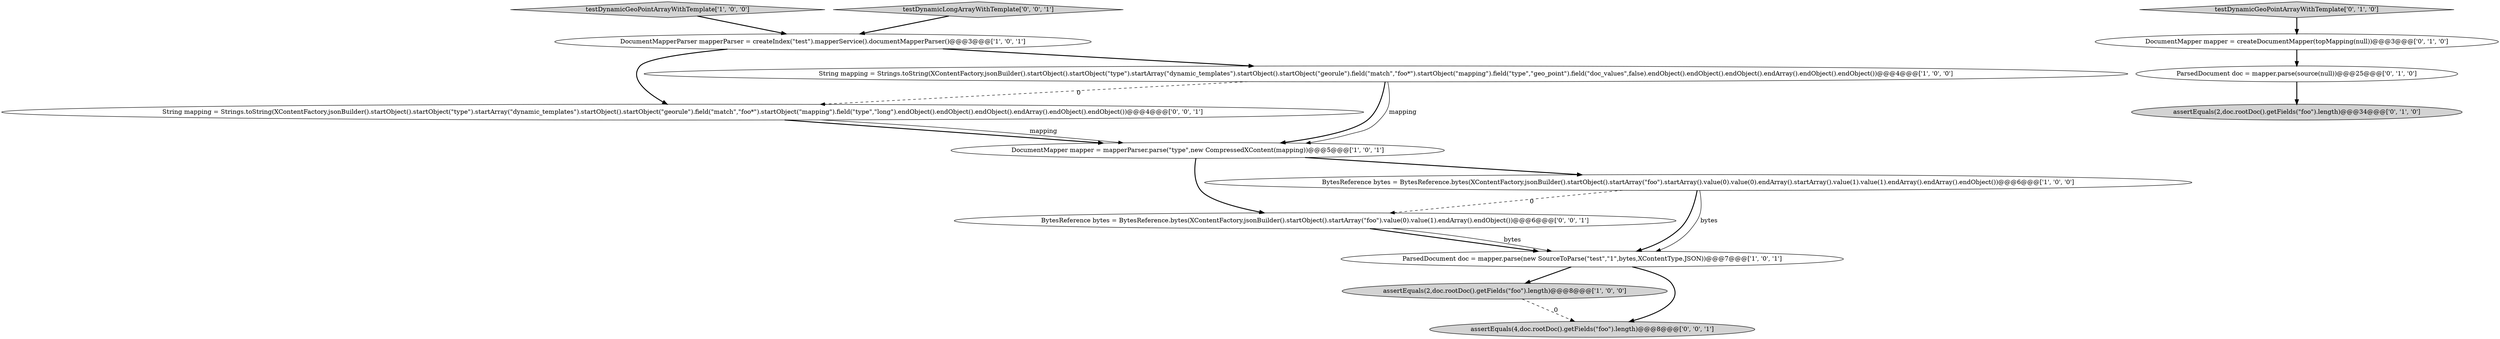 digraph {
12 [style = filled, label = "String mapping = Strings.toString(XContentFactory.jsonBuilder().startObject().startObject(\"type\").startArray(\"dynamic_templates\").startObject().startObject(\"georule\").field(\"match\",\"foo*\").startObject(\"mapping\").field(\"type\",\"long\").endObject().endObject().endObject().endArray().endObject().endObject())@@@4@@@['0', '0', '1']", fillcolor = white, shape = ellipse image = "AAA0AAABBB3BBB"];
7 [style = filled, label = "DocumentMapper mapper = createDocumentMapper(topMapping(null))@@@3@@@['0', '1', '0']", fillcolor = white, shape = ellipse image = "AAA0AAABBB2BBB"];
9 [style = filled, label = "assertEquals(2,doc.rootDoc().getFields(\"foo\").length)@@@34@@@['0', '1', '0']", fillcolor = lightgray, shape = ellipse image = "AAA0AAABBB2BBB"];
4 [style = filled, label = "testDynamicGeoPointArrayWithTemplate['1', '0', '0']", fillcolor = lightgray, shape = diamond image = "AAA0AAABBB1BBB"];
3 [style = filled, label = "ParsedDocument doc = mapper.parse(new SourceToParse(\"test\",\"1\",bytes,XContentType.JSON))@@@7@@@['1', '0', '1']", fillcolor = white, shape = ellipse image = "AAA0AAABBB1BBB"];
6 [style = filled, label = "assertEquals(2,doc.rootDoc().getFields(\"foo\").length)@@@8@@@['1', '0', '0']", fillcolor = lightgray, shape = ellipse image = "AAA0AAABBB1BBB"];
10 [style = filled, label = "testDynamicGeoPointArrayWithTemplate['0', '1', '0']", fillcolor = lightgray, shape = diamond image = "AAA0AAABBB2BBB"];
5 [style = filled, label = "DocumentMapperParser mapperParser = createIndex(\"test\").mapperService().documentMapperParser()@@@3@@@['1', '0', '1']", fillcolor = white, shape = ellipse image = "AAA0AAABBB1BBB"];
11 [style = filled, label = "assertEquals(4,doc.rootDoc().getFields(\"foo\").length)@@@8@@@['0', '0', '1']", fillcolor = lightgray, shape = ellipse image = "AAA0AAABBB3BBB"];
1 [style = filled, label = "DocumentMapper mapper = mapperParser.parse(\"type\",new CompressedXContent(mapping))@@@5@@@['1', '0', '1']", fillcolor = white, shape = ellipse image = "AAA0AAABBB1BBB"];
13 [style = filled, label = "BytesReference bytes = BytesReference.bytes(XContentFactory.jsonBuilder().startObject().startArray(\"foo\").value(0).value(1).endArray().endObject())@@@6@@@['0', '0', '1']", fillcolor = white, shape = ellipse image = "AAA0AAABBB3BBB"];
8 [style = filled, label = "ParsedDocument doc = mapper.parse(source(null))@@@25@@@['0', '1', '0']", fillcolor = white, shape = ellipse image = "AAA1AAABBB2BBB"];
0 [style = filled, label = "BytesReference bytes = BytesReference.bytes(XContentFactory.jsonBuilder().startObject().startArray(\"foo\").startArray().value(0).value(0).endArray().startArray().value(1).value(1).endArray().endArray().endObject())@@@6@@@['1', '0', '0']", fillcolor = white, shape = ellipse image = "AAA0AAABBB1BBB"];
14 [style = filled, label = "testDynamicLongArrayWithTemplate['0', '0', '1']", fillcolor = lightgray, shape = diamond image = "AAA0AAABBB3BBB"];
2 [style = filled, label = "String mapping = Strings.toString(XContentFactory.jsonBuilder().startObject().startObject(\"type\").startArray(\"dynamic_templates\").startObject().startObject(\"georule\").field(\"match\",\"foo*\").startObject(\"mapping\").field(\"type\",\"geo_point\").field(\"doc_values\",false).endObject().endObject().endObject().endArray().endObject().endObject())@@@4@@@['1', '0', '0']", fillcolor = white, shape = ellipse image = "AAA0AAABBB1BBB"];
5->2 [style = bold, label=""];
14->5 [style = bold, label=""];
3->11 [style = bold, label=""];
7->8 [style = bold, label=""];
8->9 [style = bold, label=""];
1->0 [style = bold, label=""];
4->5 [style = bold, label=""];
12->1 [style = bold, label=""];
0->3 [style = bold, label=""];
0->13 [style = dashed, label="0"];
3->6 [style = bold, label=""];
12->1 [style = solid, label="mapping"];
10->7 [style = bold, label=""];
0->3 [style = solid, label="bytes"];
2->1 [style = bold, label=""];
13->3 [style = bold, label=""];
5->12 [style = bold, label=""];
2->1 [style = solid, label="mapping"];
6->11 [style = dashed, label="0"];
13->3 [style = solid, label="bytes"];
2->12 [style = dashed, label="0"];
1->13 [style = bold, label=""];
}
